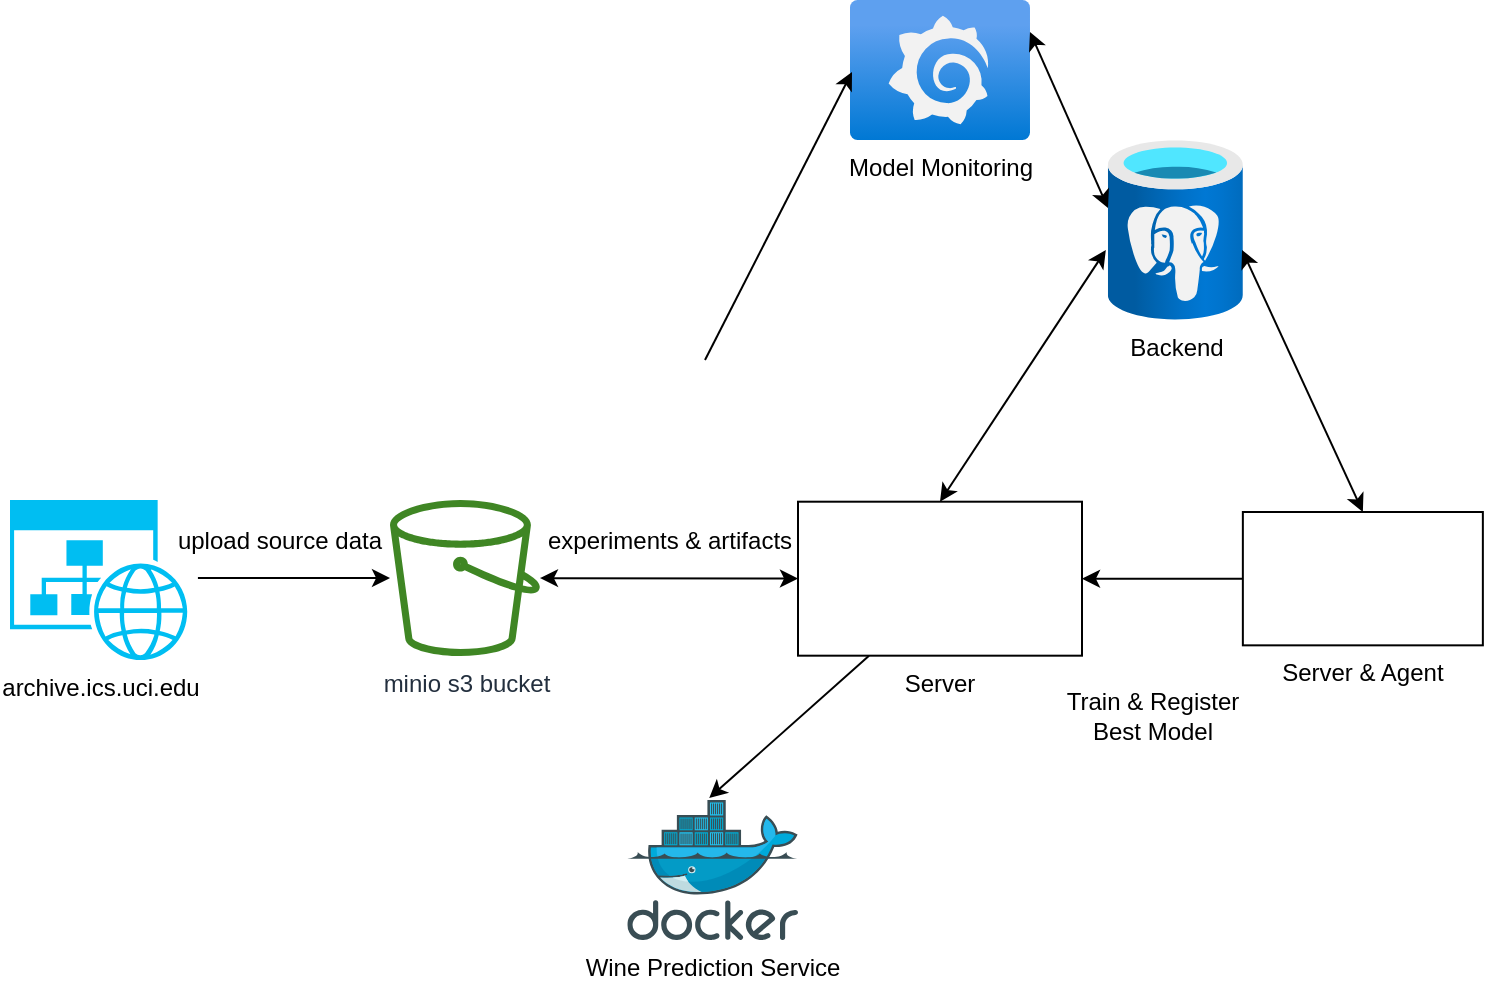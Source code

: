 <mxfile version="21.6.5">
  <diagram name="Page-1" id="dA-IXYMSH2vmlCDXRlRs">
    <mxGraphModel dx="1434" dy="793" grid="1" gridSize="10" guides="1" tooltips="1" connect="1" arrows="1" fold="1" page="1" pageScale="1" pageWidth="850" pageHeight="1100" background="#ffffff" math="0" shadow="0">
      <root>
        <mxCell id="0" />
        <mxCell id="1" parent="0" />
        <mxCell id="VPq9NI1qeD9gLQ_wtsTS-1" value="Server" style="shape=image;verticalLabelPosition=bottom;labelBackgroundColor=default;verticalAlign=top;aspect=fixed;imageAspect=0;image=https://spark.apache.org/images/mlflow-logo.png;imageBorder=default;" parent="1" vertex="1">
          <mxGeometry x="454" y="290.85" width="142" height="76.99" as="geometry" />
        </mxCell>
        <mxCell id="VPq9NI1qeD9gLQ_wtsTS-2" value="Wine Prediction Service" style="image;sketch=0;aspect=fixed;html=1;points=[];align=center;fontSize=12;image=img/lib/mscae/Docker.svg;" parent="1" vertex="1">
          <mxGeometry x="368.63" y="440" width="85.37" height="70" as="geometry" />
        </mxCell>
        <mxCell id="VPq9NI1qeD9gLQ_wtsTS-3" value="minio s3 bucket" style="sketch=0;outlineConnect=0;fontColor=#232F3E;gradientColor=none;fillColor=#3F8624;strokeColor=none;dashed=0;verticalLabelPosition=bottom;verticalAlign=top;align=center;html=1;fontSize=12;fontStyle=0;aspect=fixed;pointerEvents=1;shape=mxgraph.aws4.bucket;" parent="1" vertex="1">
          <mxGeometry x="250" y="290" width="75" height="78" as="geometry" />
        </mxCell>
        <UserObject label="archive.ics.uci.edu" id="VPq9NI1qeD9gLQ_wtsTS-4">
          <mxCell style="verticalLabelPosition=bottom;html=1;verticalAlign=top;align=center;strokeColor=none;fillColor=#00BEF2;shape=mxgraph.azure.website_generic;pointerEvents=1;" parent="1" vertex="1">
            <mxGeometry x="60" y="290" width="90" height="80" as="geometry" />
          </mxCell>
        </UserObject>
        <mxCell id="VPq9NI1qeD9gLQ_wtsTS-6" value="Server &amp; Agent" style="shape=image;verticalLabelPosition=bottom;labelBackgroundColor=default;verticalAlign=top;aspect=fixed;imageAspect=0;image=https://seekvectorlogo.com/wp-content/uploads/2023/03/prefect-technologies-inc-vector-logo.png;imageBorder=default;" parent="1" vertex="1">
          <mxGeometry x="676.43" y="296" width="120" height="66.67" as="geometry" />
        </mxCell>
        <mxCell id="VPq9NI1qeD9gLQ_wtsTS-8" value="upload source data" style="shape=image;verticalLabelPosition=bottom;labelBackgroundColor=default;verticalAlign=top;aspect=fixed;imageAspect=0;image=https://upload.wikimedia.org/wikipedia/commons/thumb/c/c3/Python-logo-notext.svg/1869px-Python-logo-notext.svg.png;" parent="1" vertex="1">
          <mxGeometry x="160" y="220.0" width="70" height="76.71" as="geometry" />
        </mxCell>
        <mxCell id="VPq9NI1qeD9gLQ_wtsTS-9" value="" style="endArrow=classic;html=1;rounded=0;exitX=1.044;exitY=0.488;exitDx=0;exitDy=0;exitPerimeter=0;" parent="1" source="VPq9NI1qeD9gLQ_wtsTS-4" target="VPq9NI1qeD9gLQ_wtsTS-3" edge="1">
          <mxGeometry width="50" height="50" relative="1" as="geometry">
            <mxPoint x="480" y="280" as="sourcePoint" />
            <mxPoint x="530" y="230" as="targetPoint" />
          </mxGeometry>
        </mxCell>
        <mxCell id="VPq9NI1qeD9gLQ_wtsTS-10" value="Backend" style="image;aspect=fixed;html=1;points=[];align=center;fontSize=12;image=img/lib/azure2/databases/Azure_Database_PostgreSQL_Server.svg;" parent="1" vertex="1">
          <mxGeometry x="608.93" y="110" width="67.5" height="90" as="geometry" />
        </mxCell>
        <mxCell id="VPq9NI1qeD9gLQ_wtsTS-11" value="" style="endArrow=classic;startArrow=classic;html=1;rounded=0;exitX=0.5;exitY=0;exitDx=0;exitDy=0;entryX=-0.015;entryY=0.611;entryDx=0;entryDy=0;entryPerimeter=0;" parent="1" source="VPq9NI1qeD9gLQ_wtsTS-1" target="VPq9NI1qeD9gLQ_wtsTS-10" edge="1">
          <mxGeometry width="50" height="50" relative="1" as="geometry">
            <mxPoint x="460" y="330" as="sourcePoint" />
            <mxPoint x="510" y="280" as="targetPoint" />
          </mxGeometry>
        </mxCell>
        <mxCell id="VPq9NI1qeD9gLQ_wtsTS-12" value="" style="endArrow=classic;startArrow=classic;html=1;rounded=0;" parent="1" source="VPq9NI1qeD9gLQ_wtsTS-1" target="VPq9NI1qeD9gLQ_wtsTS-3" edge="1">
          <mxGeometry width="50" height="50" relative="1" as="geometry">
            <mxPoint x="410" y="330" as="sourcePoint" />
            <mxPoint x="510" y="280" as="targetPoint" />
          </mxGeometry>
        </mxCell>
        <mxCell id="VPq9NI1qeD9gLQ_wtsTS-13" value="experiments &amp; artifacts" style="shape=image;verticalLabelPosition=bottom;labelBackgroundColor=default;verticalAlign=top;aspect=fixed;imageAspect=0;image=https://upload.wikimedia.org/wikipedia/commons/thumb/c/c3/Python-logo-notext.svg/1869px-Python-logo-notext.svg.png;" parent="1" vertex="1">
          <mxGeometry x="355" y="220.0" width="70" height="76.71" as="geometry" />
        </mxCell>
        <mxCell id="VPq9NI1qeD9gLQ_wtsTS-14" value="" style="endArrow=classic;startArrow=classic;html=1;rounded=0;exitX=0.5;exitY=0;exitDx=0;exitDy=0;entryX=0.994;entryY=0.611;entryDx=0;entryDy=0;entryPerimeter=0;" parent="1" source="VPq9NI1qeD9gLQ_wtsTS-6" target="VPq9NI1qeD9gLQ_wtsTS-10" edge="1">
          <mxGeometry width="50" height="50" relative="1" as="geometry">
            <mxPoint x="532" y="303" as="sourcePoint" />
            <mxPoint x="618" y="175" as="targetPoint" />
          </mxGeometry>
        </mxCell>
        <mxCell id="VPq9NI1qeD9gLQ_wtsTS-15" value="" style="endArrow=classic;html=1;rounded=0;exitX=0;exitY=0.5;exitDx=0;exitDy=0;" parent="1" source="VPq9NI1qeD9gLQ_wtsTS-6" target="VPq9NI1qeD9gLQ_wtsTS-1" edge="1">
          <mxGeometry width="50" height="50" relative="1" as="geometry">
            <mxPoint x="460" y="330" as="sourcePoint" />
            <mxPoint x="510" y="280" as="targetPoint" />
          </mxGeometry>
        </mxCell>
        <mxCell id="VPq9NI1qeD9gLQ_wtsTS-16" value="Train &amp;amp; Register&lt;br&gt;Best Model" style="text;html=1;align=center;verticalAlign=middle;resizable=0;points=[];autosize=1;strokeColor=none;fillColor=none;" parent="1" vertex="1">
          <mxGeometry x="576" y="378" width="110" height="40" as="geometry" />
        </mxCell>
        <mxCell id="VPq9NI1qeD9gLQ_wtsTS-17" value="" style="endArrow=classic;html=1;rounded=0;exitX=0.25;exitY=1;exitDx=0;exitDy=0;entryX=0.48;entryY=-0.014;entryDx=0;entryDy=0;entryPerimeter=0;" parent="1" source="VPq9NI1qeD9gLQ_wtsTS-1" target="VPq9NI1qeD9gLQ_wtsTS-2" edge="1">
          <mxGeometry width="50" height="50" relative="1" as="geometry">
            <mxPoint x="460" y="330" as="sourcePoint" />
            <mxPoint x="510" y="280" as="targetPoint" />
          </mxGeometry>
        </mxCell>
        <mxCell id="vTs5pBWy1mmYWl0EfCqO-1" value="Model Monitoring" style="image;aspect=fixed;html=1;points=[];align=center;fontSize=12;image=img/lib/azure2/other/Grafana.svg;" vertex="1" parent="1">
          <mxGeometry x="479.92" y="40" width="90.15" height="70" as="geometry" />
        </mxCell>
        <mxCell id="vTs5pBWy1mmYWl0EfCqO-2" value="" style="endArrow=classic;startArrow=classic;html=1;rounded=0;entryX=0.999;entryY=0.229;entryDx=0;entryDy=0;entryPerimeter=0;exitX=0.001;exitY=0.378;exitDx=0;exitDy=0;exitPerimeter=0;" edge="1" parent="1" source="VPq9NI1qeD9gLQ_wtsTS-10" target="vTs5pBWy1mmYWl0EfCqO-1">
          <mxGeometry width="50" height="50" relative="1" as="geometry">
            <mxPoint x="400" y="430" as="sourcePoint" />
            <mxPoint x="450" y="380" as="targetPoint" />
          </mxGeometry>
        </mxCell>
        <mxCell id="vTs5pBWy1mmYWl0EfCqO-3" value="" style="endArrow=classic;html=1;rounded=0;entryX=0.012;entryY=0.514;entryDx=0;entryDy=0;entryPerimeter=0;exitX=0.75;exitY=0;exitDx=0;exitDy=0;" edge="1" parent="1" source="VPq9NI1qeD9gLQ_wtsTS-13" target="vTs5pBWy1mmYWl0EfCqO-1">
          <mxGeometry width="50" height="50" relative="1" as="geometry">
            <mxPoint x="400" y="430" as="sourcePoint" />
            <mxPoint x="450" y="380" as="targetPoint" />
          </mxGeometry>
        </mxCell>
      </root>
    </mxGraphModel>
  </diagram>
</mxfile>

